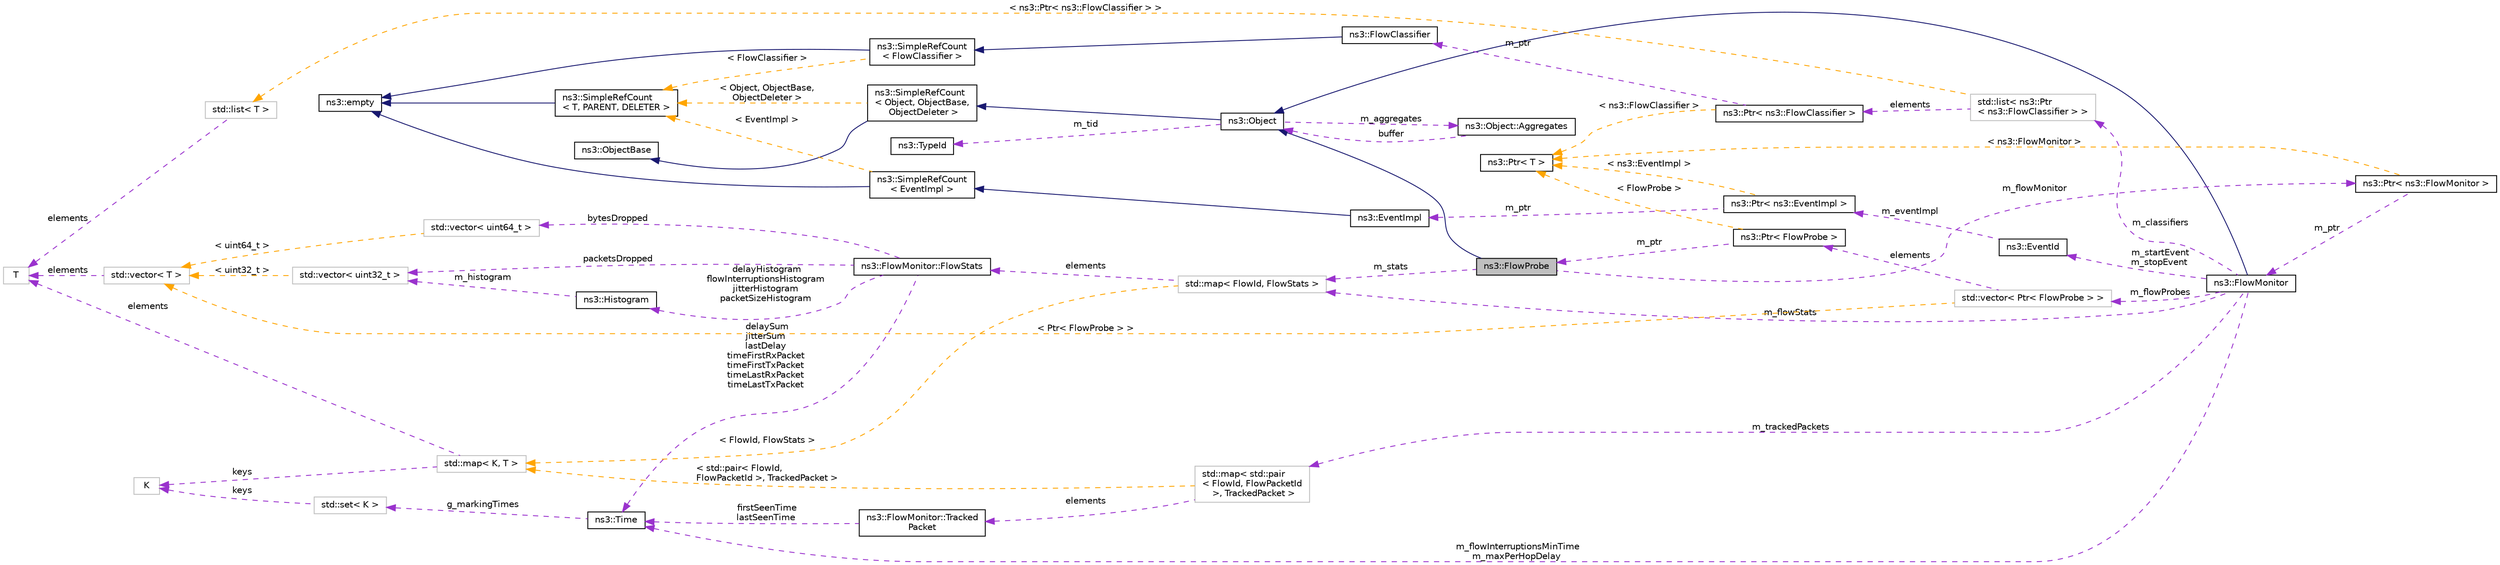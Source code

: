 digraph "ns3::FlowProbe"
{
 // LATEX_PDF_SIZE
  edge [fontname="Helvetica",fontsize="10",labelfontname="Helvetica",labelfontsize="10"];
  node [fontname="Helvetica",fontsize="10",shape=record];
  rankdir="LR";
  Node1 [label="ns3::FlowProbe",height=0.2,width=0.4,color="black", fillcolor="grey75", style="filled", fontcolor="black",tooltip="The FlowProbe class is responsible for listening for packet events in a specific point of the simulat..."];
  Node2 -> Node1 [dir="back",color="midnightblue",fontsize="10",style="solid",fontname="Helvetica"];
  Node2 [label="ns3::Object",height=0.2,width=0.4,color="black", fillcolor="white", style="filled",URL="$classns3_1_1_object.html",tooltip="A base class which provides memory management and object aggregation."];
  Node3 -> Node2 [dir="back",color="midnightblue",fontsize="10",style="solid",fontname="Helvetica"];
  Node3 [label="ns3::SimpleRefCount\l\< Object, ObjectBase,\l ObjectDeleter \>",height=0.2,width=0.4,color="black", fillcolor="white", style="filled",URL="$classns3_1_1_simple_ref_count.html",tooltip=" "];
  Node4 -> Node3 [dir="back",color="midnightblue",fontsize="10",style="solid",fontname="Helvetica"];
  Node4 [label="ns3::ObjectBase",height=0.2,width=0.4,color="black", fillcolor="white", style="filled",URL="$classns3_1_1_object_base.html",tooltip="Anchor the ns-3 type and attribute system."];
  Node5 -> Node3 [dir="back",color="orange",fontsize="10",style="dashed",label=" \< Object, ObjectBase,\l ObjectDeleter \>" ,fontname="Helvetica"];
  Node5 [label="ns3::SimpleRefCount\l\< T, PARENT, DELETER \>",height=0.2,width=0.4,color="black", fillcolor="white", style="filled",URL="$classns3_1_1_simple_ref_count.html",tooltip="A template-based reference counting class."];
  Node6 -> Node5 [dir="back",color="midnightblue",fontsize="10",style="solid",fontname="Helvetica"];
  Node6 [label="ns3::empty",height=0.2,width=0.4,color="black", fillcolor="white", style="filled",URL="$classns3_1_1empty.html",tooltip="make Callback use a separate empty type"];
  Node7 -> Node2 [dir="back",color="darkorchid3",fontsize="10",style="dashed",label=" m_tid" ,fontname="Helvetica"];
  Node7 [label="ns3::TypeId",height=0.2,width=0.4,color="black", fillcolor="white", style="filled",URL="$classns3_1_1_type_id.html",tooltip="a unique identifier for an interface."];
  Node8 -> Node2 [dir="back",color="darkorchid3",fontsize="10",style="dashed",label=" m_aggregates" ,fontname="Helvetica"];
  Node8 [label="ns3::Object::Aggregates",height=0.2,width=0.4,color="black", fillcolor="white", style="filled",URL="$structns3_1_1_object_1_1_aggregates.html",tooltip="The list of Objects aggregated to this one."];
  Node2 -> Node8 [dir="back",color="darkorchid3",fontsize="10",style="dashed",label=" buffer" ,fontname="Helvetica"];
  Node9 -> Node1 [dir="back",color="darkorchid3",fontsize="10",style="dashed",label=" m_flowMonitor" ,fontname="Helvetica"];
  Node9 [label="ns3::Ptr\< ns3::FlowMonitor \>",height=0.2,width=0.4,color="black", fillcolor="white", style="filled",URL="$classns3_1_1_ptr.html",tooltip=" "];
  Node10 -> Node9 [dir="back",color="darkorchid3",fontsize="10",style="dashed",label=" m_ptr" ,fontname="Helvetica"];
  Node10 [label="ns3::FlowMonitor",height=0.2,width=0.4,color="black", fillcolor="white", style="filled",URL="$classns3_1_1_flow_monitor.html",tooltip="An object that monitors and reports back packet flows observed during a simulation."];
  Node2 -> Node10 [dir="back",color="midnightblue",fontsize="10",style="solid",fontname="Helvetica"];
  Node11 -> Node10 [dir="back",color="darkorchid3",fontsize="10",style="dashed",label=" m_startEvent\nm_stopEvent" ,fontname="Helvetica"];
  Node11 [label="ns3::EventId",height=0.2,width=0.4,color="black", fillcolor="white", style="filled",URL="$classns3_1_1_event_id.html",tooltip="An identifier for simulation events."];
  Node12 -> Node11 [dir="back",color="darkorchid3",fontsize="10",style="dashed",label=" m_eventImpl" ,fontname="Helvetica"];
  Node12 [label="ns3::Ptr\< ns3::EventImpl \>",height=0.2,width=0.4,color="black", fillcolor="white", style="filled",URL="$classns3_1_1_ptr.html",tooltip=" "];
  Node13 -> Node12 [dir="back",color="darkorchid3",fontsize="10",style="dashed",label=" m_ptr" ,fontname="Helvetica"];
  Node13 [label="ns3::EventImpl",height=0.2,width=0.4,color="black", fillcolor="white", style="filled",URL="$classns3_1_1_event_impl.html",tooltip="A simulation event."];
  Node14 -> Node13 [dir="back",color="midnightblue",fontsize="10",style="solid",fontname="Helvetica"];
  Node14 [label="ns3::SimpleRefCount\l\< EventImpl \>",height=0.2,width=0.4,color="black", fillcolor="white", style="filled",URL="$classns3_1_1_simple_ref_count.html",tooltip=" "];
  Node6 -> Node14 [dir="back",color="midnightblue",fontsize="10",style="solid",fontname="Helvetica"];
  Node5 -> Node14 [dir="back",color="orange",fontsize="10",style="dashed",label=" \< EventImpl \>" ,fontname="Helvetica"];
  Node15 -> Node12 [dir="back",color="orange",fontsize="10",style="dashed",label=" \< ns3::EventImpl \>" ,fontname="Helvetica"];
  Node15 [label="ns3::Ptr\< T \>",height=0.2,width=0.4,color="black", fillcolor="white", style="filled",URL="$classns3_1_1_ptr.html",tooltip="Smart pointer class similar to boost::intrusive_ptr."];
  Node16 -> Node10 [dir="back",color="darkorchid3",fontsize="10",style="dashed",label=" m_flowInterruptionsMinTime\nm_maxPerHopDelay" ,fontname="Helvetica"];
  Node16 [label="ns3::Time",height=0.2,width=0.4,color="black", fillcolor="white", style="filled",URL="$classns3_1_1_time.html",tooltip="Simulation virtual time values and global simulation resolution."];
  Node17 -> Node16 [dir="back",color="darkorchid3",fontsize="10",style="dashed",label=" g_markingTimes" ,fontname="Helvetica"];
  Node17 [label="std::set\< K \>",height=0.2,width=0.4,color="grey75", fillcolor="white", style="filled",tooltip=" "];
  Node18 -> Node17 [dir="back",color="darkorchid3",fontsize="10",style="dashed",label=" keys" ,fontname="Helvetica"];
  Node18 [label="K",height=0.2,width=0.4,color="grey75", fillcolor="white", style="filled",tooltip=" "];
  Node19 -> Node10 [dir="back",color="darkorchid3",fontsize="10",style="dashed",label=" m_classifiers" ,fontname="Helvetica"];
  Node19 [label="std::list\< ns3::Ptr\l\< ns3::FlowClassifier \> \>",height=0.2,width=0.4,color="grey75", fillcolor="white", style="filled",tooltip=" "];
  Node20 -> Node19 [dir="back",color="darkorchid3",fontsize="10",style="dashed",label=" elements" ,fontname="Helvetica"];
  Node20 [label="ns3::Ptr\< ns3::FlowClassifier \>",height=0.2,width=0.4,color="black", fillcolor="white", style="filled",URL="$classns3_1_1_ptr.html",tooltip=" "];
  Node21 -> Node20 [dir="back",color="darkorchid3",fontsize="10",style="dashed",label=" m_ptr" ,fontname="Helvetica"];
  Node21 [label="ns3::FlowClassifier",height=0.2,width=0.4,color="black", fillcolor="white", style="filled",URL="$classns3_1_1_flow_classifier.html",tooltip="Provides a method to translate raw packet data into abstract flow identifier and packet identifier pa..."];
  Node22 -> Node21 [dir="back",color="midnightblue",fontsize="10",style="solid",fontname="Helvetica"];
  Node22 [label="ns3::SimpleRefCount\l\< FlowClassifier \>",height=0.2,width=0.4,color="black", fillcolor="white", style="filled",URL="$classns3_1_1_simple_ref_count.html",tooltip=" "];
  Node6 -> Node22 [dir="back",color="midnightblue",fontsize="10",style="solid",fontname="Helvetica"];
  Node5 -> Node22 [dir="back",color="orange",fontsize="10",style="dashed",label=" \< FlowClassifier \>" ,fontname="Helvetica"];
  Node15 -> Node20 [dir="back",color="orange",fontsize="10",style="dashed",label=" \< ns3::FlowClassifier \>" ,fontname="Helvetica"];
  Node23 -> Node19 [dir="back",color="orange",fontsize="10",style="dashed",label=" \< ns3::Ptr\< ns3::FlowClassifier \> \>" ,fontname="Helvetica"];
  Node23 [label="std::list\< T \>",height=0.2,width=0.4,color="grey75", fillcolor="white", style="filled",tooltip=" "];
  Node24 -> Node23 [dir="back",color="darkorchid3",fontsize="10",style="dashed",label=" elements" ,fontname="Helvetica"];
  Node24 [label="T",height=0.2,width=0.4,color="grey75", fillcolor="white", style="filled",tooltip=" "];
  Node25 -> Node10 [dir="back",color="darkorchid3",fontsize="10",style="dashed",label=" m_flowStats" ,fontname="Helvetica"];
  Node25 [label="std::map\< FlowId, FlowStats \>",height=0.2,width=0.4,color="grey75", fillcolor="white", style="filled",tooltip=" "];
  Node26 -> Node25 [dir="back",color="darkorchid3",fontsize="10",style="dashed",label=" elements" ,fontname="Helvetica"];
  Node26 [label="ns3::FlowMonitor::FlowStats",height=0.2,width=0.4,color="black", fillcolor="white", style="filled",URL="$structns3_1_1_flow_monitor_1_1_flow_stats.html",tooltip="Structure that represents the measured metrics of an individual packet flow."];
  Node27 -> Node26 [dir="back",color="darkorchid3",fontsize="10",style="dashed",label=" delayHistogram\nflowInterruptionsHistogram\njitterHistogram\npacketSizeHistogram" ,fontname="Helvetica"];
  Node27 [label="ns3::Histogram",height=0.2,width=0.4,color="black", fillcolor="white", style="filled",URL="$classns3_1_1_histogram.html",tooltip="Class used to store data and make an histogram of the data frequency."];
  Node28 -> Node27 [dir="back",color="darkorchid3",fontsize="10",style="dashed",label=" m_histogram" ,fontname="Helvetica"];
  Node28 [label="std::vector\< uint32_t \>",height=0.2,width=0.4,color="grey75", fillcolor="white", style="filled",tooltip=" "];
  Node29 -> Node28 [dir="back",color="orange",fontsize="10",style="dashed",label=" \< uint32_t \>" ,fontname="Helvetica"];
  Node29 [label="std::vector\< T \>",height=0.2,width=0.4,color="grey75", fillcolor="white", style="filled",tooltip=" "];
  Node24 -> Node29 [dir="back",color="darkorchid3",fontsize="10",style="dashed",label=" elements" ,fontname="Helvetica"];
  Node28 -> Node26 [dir="back",color="darkorchid3",fontsize="10",style="dashed",label=" packetsDropped" ,fontname="Helvetica"];
  Node16 -> Node26 [dir="back",color="darkorchid3",fontsize="10",style="dashed",label=" delaySum\njitterSum\nlastDelay\ntimeFirstRxPacket\ntimeFirstTxPacket\ntimeLastRxPacket\ntimeLastTxPacket" ,fontname="Helvetica"];
  Node30 -> Node26 [dir="back",color="darkorchid3",fontsize="10",style="dashed",label=" bytesDropped" ,fontname="Helvetica"];
  Node30 [label="std::vector\< uint64_t \>",height=0.2,width=0.4,color="grey75", fillcolor="white", style="filled",tooltip=" "];
  Node29 -> Node30 [dir="back",color="orange",fontsize="10",style="dashed",label=" \< uint64_t \>" ,fontname="Helvetica"];
  Node31 -> Node25 [dir="back",color="orange",fontsize="10",style="dashed",label=" \< FlowId, FlowStats \>" ,fontname="Helvetica"];
  Node31 [label="std::map\< K, T \>",height=0.2,width=0.4,color="grey75", fillcolor="white", style="filled",tooltip=" "];
  Node18 -> Node31 [dir="back",color="darkorchid3",fontsize="10",style="dashed",label=" keys" ,fontname="Helvetica"];
  Node24 -> Node31 [dir="back",color="darkorchid3",fontsize="10",style="dashed",label=" elements" ,fontname="Helvetica"];
  Node32 -> Node10 [dir="back",color="darkorchid3",fontsize="10",style="dashed",label=" m_flowProbes" ,fontname="Helvetica"];
  Node32 [label="std::vector\< Ptr\< FlowProbe \> \>",height=0.2,width=0.4,color="grey75", fillcolor="white", style="filled",tooltip=" "];
  Node33 -> Node32 [dir="back",color="darkorchid3",fontsize="10",style="dashed",label=" elements" ,fontname="Helvetica"];
  Node33 [label="ns3::Ptr\< FlowProbe \>",height=0.2,width=0.4,color="black", fillcolor="white", style="filled",URL="$classns3_1_1_ptr.html",tooltip=" "];
  Node1 -> Node33 [dir="back",color="darkorchid3",fontsize="10",style="dashed",label=" m_ptr" ,fontname="Helvetica"];
  Node15 -> Node33 [dir="back",color="orange",fontsize="10",style="dashed",label=" \< FlowProbe \>" ,fontname="Helvetica"];
  Node29 -> Node32 [dir="back",color="orange",fontsize="10",style="dashed",label=" \< Ptr\< FlowProbe \> \>" ,fontname="Helvetica"];
  Node34 -> Node10 [dir="back",color="darkorchid3",fontsize="10",style="dashed",label=" m_trackedPackets" ,fontname="Helvetica"];
  Node34 [label="std::map\< std::pair\l\< FlowId, FlowPacketId\l \>, TrackedPacket \>",height=0.2,width=0.4,color="grey75", fillcolor="white", style="filled",tooltip=" "];
  Node35 -> Node34 [dir="back",color="darkorchid3",fontsize="10",style="dashed",label=" elements" ,fontname="Helvetica"];
  Node35 [label="ns3::FlowMonitor::Tracked\lPacket",height=0.2,width=0.4,color="black", fillcolor="white", style="filled",URL="$structns3_1_1_flow_monitor_1_1_tracked_packet.html",tooltip="Structure to represent a single tracked packet data."];
  Node16 -> Node35 [dir="back",color="darkorchid3",fontsize="10",style="dashed",label=" firstSeenTime\nlastSeenTime" ,fontname="Helvetica"];
  Node31 -> Node34 [dir="back",color="orange",fontsize="10",style="dashed",label=" \< std::pair\< FlowId,\l FlowPacketId \>, TrackedPacket \>" ,fontname="Helvetica"];
  Node15 -> Node9 [dir="back",color="orange",fontsize="10",style="dashed",label=" \< ns3::FlowMonitor \>" ,fontname="Helvetica"];
  Node25 -> Node1 [dir="back",color="darkorchid3",fontsize="10",style="dashed",label=" m_stats" ,fontname="Helvetica"];
}
